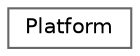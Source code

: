 digraph "Graphical Class Hierarchy"
{
 // INTERACTIVE_SVG=YES
 // LATEX_PDF_SIZE
  bgcolor="transparent";
  edge [fontname=Helvetica,fontsize=10,labelfontname=Helvetica,labelfontsize=10];
  node [fontname=Helvetica,fontsize=10,shape=box,height=0.2,width=0.4];
  rankdir="LR";
  Node0 [label="Platform",height=0.2,width=0.4,color="grey40", fillcolor="white", style="filled",URL="$classPlatform.html",tooltip="The Platform class represents the platform in the game."];
}
